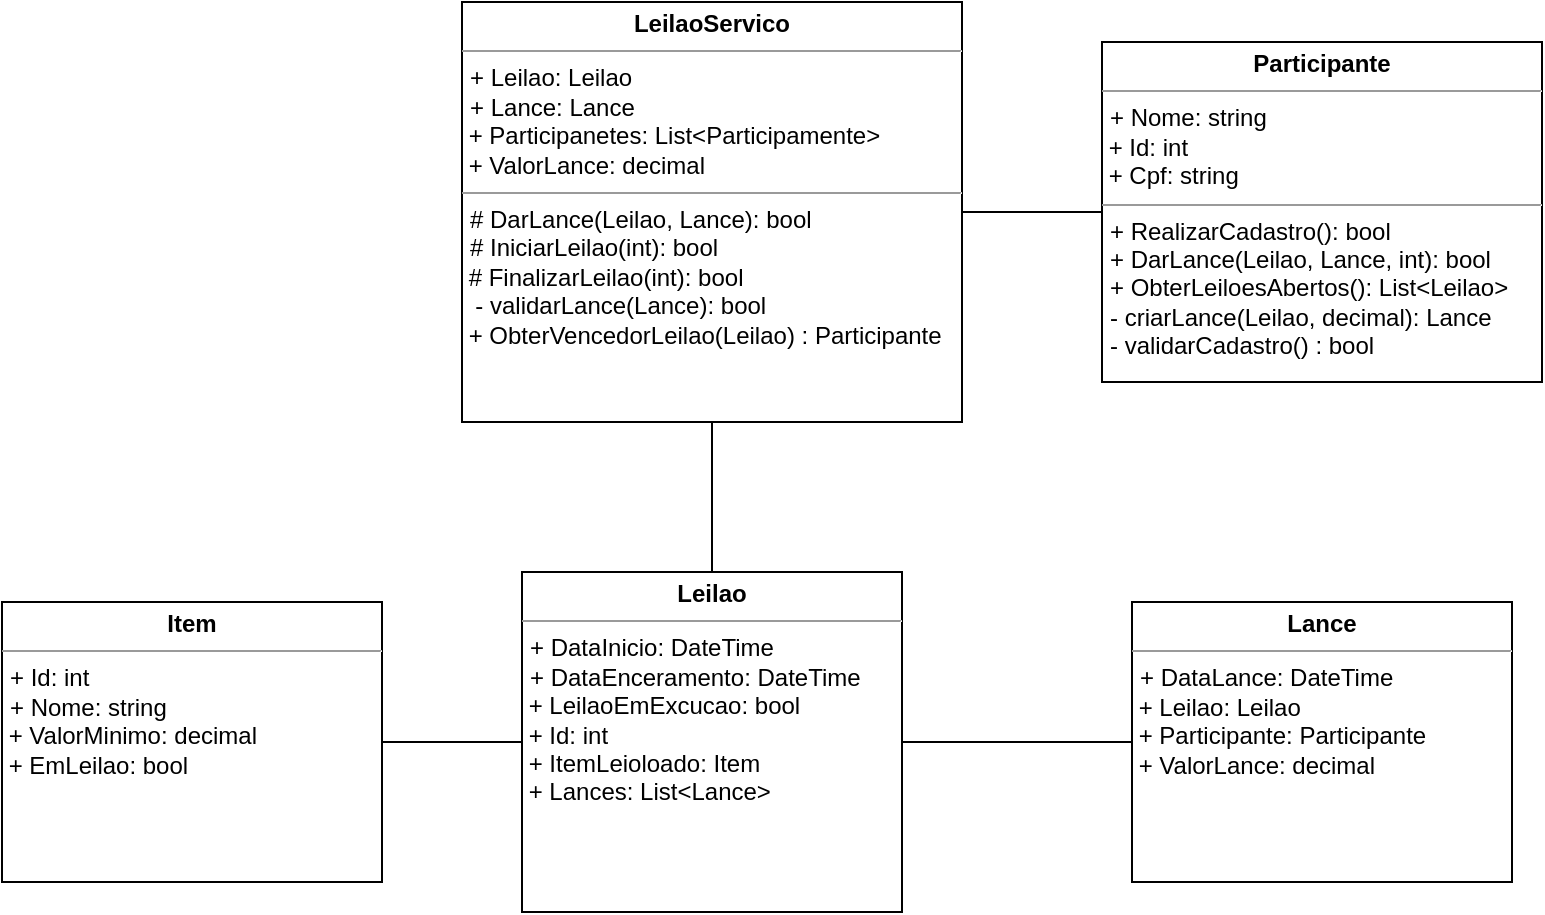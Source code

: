 <mxfile version="20.5.3" type="github">
  <diagram name="Page-1" id="c4acf3e9-155e-7222-9cf6-157b1a14988f">
    <mxGraphModel dx="1021" dy="462" grid="1" gridSize="10" guides="1" tooltips="1" connect="1" arrows="1" fold="1" page="1" pageScale="1" pageWidth="850" pageHeight="1100" background="none" math="0" shadow="0">
      <root>
        <mxCell id="0" />
        <mxCell id="1" parent="0" />
        <mxCell id="-Cqq8zqIzmhQDDG5qnsU-8" style="edgeStyle=orthogonalEdgeStyle;rounded=0;orthogonalLoop=1;jettySize=auto;html=1;exitX=1;exitY=0.5;exitDx=0;exitDy=0;entryX=0;entryY=0.5;entryDx=0;entryDy=0;endArrow=none;endFill=0;" edge="1" parent="1" source="5d2195bd80daf111-19" target="-Cqq8zqIzmhQDDG5qnsU-2">
          <mxGeometry relative="1" as="geometry" />
        </mxCell>
        <mxCell id="5d2195bd80daf111-19" value="&lt;p style=&quot;margin:0px;margin-top:4px;text-align:center;&quot;&gt;&lt;b&gt;Item&lt;/b&gt;&lt;/p&gt;&lt;hr size=&quot;1&quot;&gt;&lt;p style=&quot;margin:0px;margin-left:4px;&quot;&gt;+ Id: int&lt;br&gt;+ Nome: string&lt;/p&gt;&amp;nbsp;+ ValorMinimo: decimal&lt;br&gt;&amp;nbsp;+ EmLeilao: bool&lt;br&gt;" style="verticalAlign=top;align=left;overflow=fill;fontSize=12;fontFamily=Helvetica;html=1;rounded=0;shadow=0;comic=0;labelBackgroundColor=none;strokeWidth=1" parent="1" vertex="1">
          <mxGeometry x="40" y="490" width="190" height="140" as="geometry" />
        </mxCell>
        <mxCell id="-Cqq8zqIzmhQDDG5qnsU-10" style="edgeStyle=orthogonalEdgeStyle;rounded=0;orthogonalLoop=1;jettySize=auto;html=1;exitX=0.5;exitY=0;exitDx=0;exitDy=0;entryX=0.5;entryY=1;entryDx=0;entryDy=0;endArrow=none;endFill=0;" edge="1" parent="1" source="-Cqq8zqIzmhQDDG5qnsU-2" target="-Cqq8zqIzmhQDDG5qnsU-4">
          <mxGeometry relative="1" as="geometry" />
        </mxCell>
        <mxCell id="-Cqq8zqIzmhQDDG5qnsU-2" value="&lt;p style=&quot;margin:0px;margin-top:4px;text-align:center;&quot;&gt;&lt;b&gt;Leilao&lt;/b&gt;&lt;/p&gt;&lt;hr size=&quot;1&quot;&gt;&lt;p style=&quot;margin:0px;margin-left:4px;&quot;&gt;+ DataInicio: DateTime&lt;br&gt;+ DataEnceramento: DateTime&lt;/p&gt;&amp;nbsp;+ LeilaoEmExcucao: bool&lt;br&gt;&amp;nbsp;+ Id: int&lt;br&gt;&amp;nbsp;+ ItemLeioloado: Item&lt;br&gt;&amp;nbsp;+ Lances: List&amp;lt;Lance&amp;gt;&lt;br&gt;" style="verticalAlign=top;align=left;overflow=fill;fontSize=12;fontFamily=Helvetica;html=1;rounded=0;shadow=0;comic=0;labelBackgroundColor=none;strokeWidth=1" vertex="1" parent="1">
          <mxGeometry x="300" y="475" width="190" height="170" as="geometry" />
        </mxCell>
        <mxCell id="-Cqq8zqIzmhQDDG5qnsU-11" style="edgeStyle=orthogonalEdgeStyle;rounded=0;orthogonalLoop=1;jettySize=auto;html=1;exitX=0;exitY=0.5;exitDx=0;exitDy=0;entryX=1;entryY=0.5;entryDx=0;entryDy=0;endArrow=none;endFill=0;" edge="1" parent="1" source="-Cqq8zqIzmhQDDG5qnsU-3" target="-Cqq8zqIzmhQDDG5qnsU-2">
          <mxGeometry relative="1" as="geometry" />
        </mxCell>
        <mxCell id="-Cqq8zqIzmhQDDG5qnsU-3" value="&lt;p style=&quot;margin:0px;margin-top:4px;text-align:center;&quot;&gt;&lt;b&gt;Lance&lt;/b&gt;&lt;/p&gt;&lt;hr size=&quot;1&quot;&gt;&lt;p style=&quot;margin:0px;margin-left:4px;&quot;&gt;+ DataLance: DateTime&lt;br&gt;&lt;/p&gt;&amp;nbsp;+ Leilao: Leilao&lt;br&gt;&amp;nbsp;+ Participante: Participante&lt;br&gt;&amp;nbsp;+ ValorLance: decimal" style="verticalAlign=top;align=left;overflow=fill;fontSize=12;fontFamily=Helvetica;html=1;rounded=0;shadow=0;comic=0;labelBackgroundColor=none;strokeWidth=1" vertex="1" parent="1">
          <mxGeometry x="605" y="490" width="190" height="140" as="geometry" />
        </mxCell>
        <mxCell id="-Cqq8zqIzmhQDDG5qnsU-4" value="&lt;p style=&quot;margin:0px;margin-top:4px;text-align:center;&quot;&gt;&lt;b&gt;LeilaoServico&lt;/b&gt;&lt;/p&gt;&lt;hr size=&quot;1&quot;&gt;&lt;p style=&quot;margin:0px;margin-left:4px;&quot;&gt;+ Leilao: Leilao&lt;br&gt;&lt;/p&gt;&lt;p style=&quot;margin:0px;margin-left:4px;&quot;&gt;+ Lance: Lance&lt;/p&gt;&amp;nbsp;+ Participanetes: List&amp;lt;Participamente&amp;gt;&lt;br&gt;&amp;nbsp;+ ValorLance: decimal&lt;br&gt;&lt;hr size=&quot;1&quot;&gt;&lt;p style=&quot;margin:0px;margin-left:4px;&quot;&gt;# DarLance(Leilao, Lance): bool&lt;br&gt;# IniciarLeilao(int): bool&lt;/p&gt;&amp;nbsp;# FinalizarLeilao(int): bool&lt;br&gt;&amp;nbsp; - validarLance(Lance): bool&lt;br&gt;&amp;nbsp;+ ObterVencedorLeilao(Leilao) : Participante" style="verticalAlign=top;align=left;overflow=fill;fontSize=12;fontFamily=Helvetica;html=1;rounded=0;shadow=0;comic=0;labelBackgroundColor=none;strokeWidth=1" vertex="1" parent="1">
          <mxGeometry x="270" y="190" width="250" height="210" as="geometry" />
        </mxCell>
        <mxCell id="-Cqq8zqIzmhQDDG5qnsU-7" style="edgeStyle=orthogonalEdgeStyle;rounded=0;orthogonalLoop=1;jettySize=auto;html=1;exitX=0;exitY=0.5;exitDx=0;exitDy=0;entryX=1;entryY=0.5;entryDx=0;entryDy=0;endArrow=none;endFill=0;" edge="1" parent="1" source="-Cqq8zqIzmhQDDG5qnsU-6" target="-Cqq8zqIzmhQDDG5qnsU-4">
          <mxGeometry relative="1" as="geometry" />
        </mxCell>
        <mxCell id="-Cqq8zqIzmhQDDG5qnsU-6" value="&lt;p style=&quot;margin:0px;margin-top:4px;text-align:center;&quot;&gt;&lt;b&gt;Participante&lt;/b&gt;&lt;/p&gt;&lt;hr size=&quot;1&quot;&gt;&lt;p style=&quot;margin:0px;margin-left:4px;&quot;&gt;+ Nome: string&lt;br&gt;&lt;/p&gt;&amp;nbsp;+ Id: int&lt;br&gt;&amp;nbsp;+ Cpf: string&lt;br&gt;&lt;hr size=&quot;1&quot;&gt;&lt;p style=&quot;margin:0px;margin-left:4px;&quot;&gt;+ RealizarCadastro(): bool&lt;br&gt;+ DarLance(Leilao, Lance, int): bool&lt;/p&gt;&lt;p style=&quot;margin:0px;margin-left:4px;&quot;&gt;+ ObterLeiloesAbertos(): List&amp;lt;Leilao&amp;gt;&lt;/p&gt;&lt;p style=&quot;margin:0px;margin-left:4px;&quot;&gt;- criarLance(Leilao, decimal): Lance&lt;/p&gt;&lt;p style=&quot;margin:0px;margin-left:4px;&quot;&gt;- validarCadastro() : bool&lt;/p&gt;&lt;p style=&quot;margin:0px;margin-left:4px;&quot;&gt;&lt;br&gt;&lt;/p&gt;" style="verticalAlign=top;align=left;overflow=fill;fontSize=12;fontFamily=Helvetica;html=1;rounded=0;shadow=0;comic=0;labelBackgroundColor=none;strokeWidth=1" vertex="1" parent="1">
          <mxGeometry x="590" y="210" width="220" height="170" as="geometry" />
        </mxCell>
      </root>
    </mxGraphModel>
  </diagram>
</mxfile>
